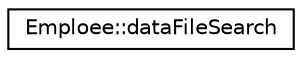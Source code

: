 digraph "Graphical Class Hierarchy"
{
  edge [fontname="Helvetica",fontsize="10",labelfontname="Helvetica",labelfontsize="10"];
  node [fontname="Helvetica",fontsize="10",shape=record];
  rankdir="LR";
  Node0 [label="Emploee::dataFileSearch",height=0.2,width=0.4,color="black", fillcolor="white", style="filled",URL="$classEmploee_1_1dataFileSearch.html",tooltip="functions for work with data file Emploees "];
}
